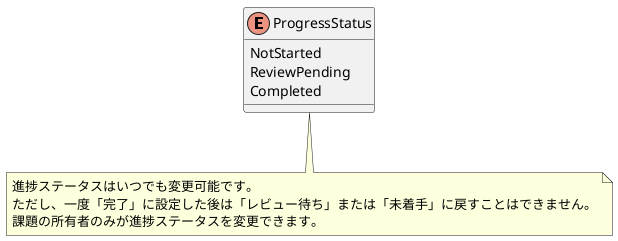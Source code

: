 @startuml ProgressStatus

enum "ProgressStatus" as ProgressStatus {
  NotStarted
  ReviewPending
  Completed
}

note bottom of ProgressStatus
  進捗ステータスはいつでも変更可能です。
  ただし、一度「完了」に設定した後は「レビュー待ち」または「未着手」に戻すことはできません。
  課題の所有者のみが進捗ステータスを変更できます。
end note

@enduml
